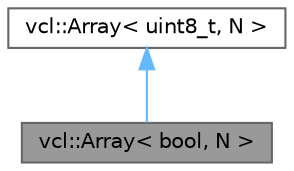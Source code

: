 digraph "vcl::Array&lt; bool, N &gt;"
{
 // LATEX_PDF_SIZE
  bgcolor="transparent";
  edge [fontname=Helvetica,fontsize=10,labelfontname=Helvetica,labelfontsize=10];
  node [fontname=Helvetica,fontsize=10,shape=box,height=0.2,width=0.4];
  Node1 [label="vcl::Array\< bool, N \>",height=0.2,width=0.4,color="gray40", fillcolor="grey60", style="filled", fontcolor="black",tooltip=" "];
  Node2 -> Node1 [dir="back",color="steelblue1",style="solid"];
  Node2 [label="vcl::Array\< uint8_t, N \>",height=0.2,width=0.4,color="gray40", fillcolor="white", style="filled",URL="$classvcl_1_1Array.html",tooltip=" "];
}
